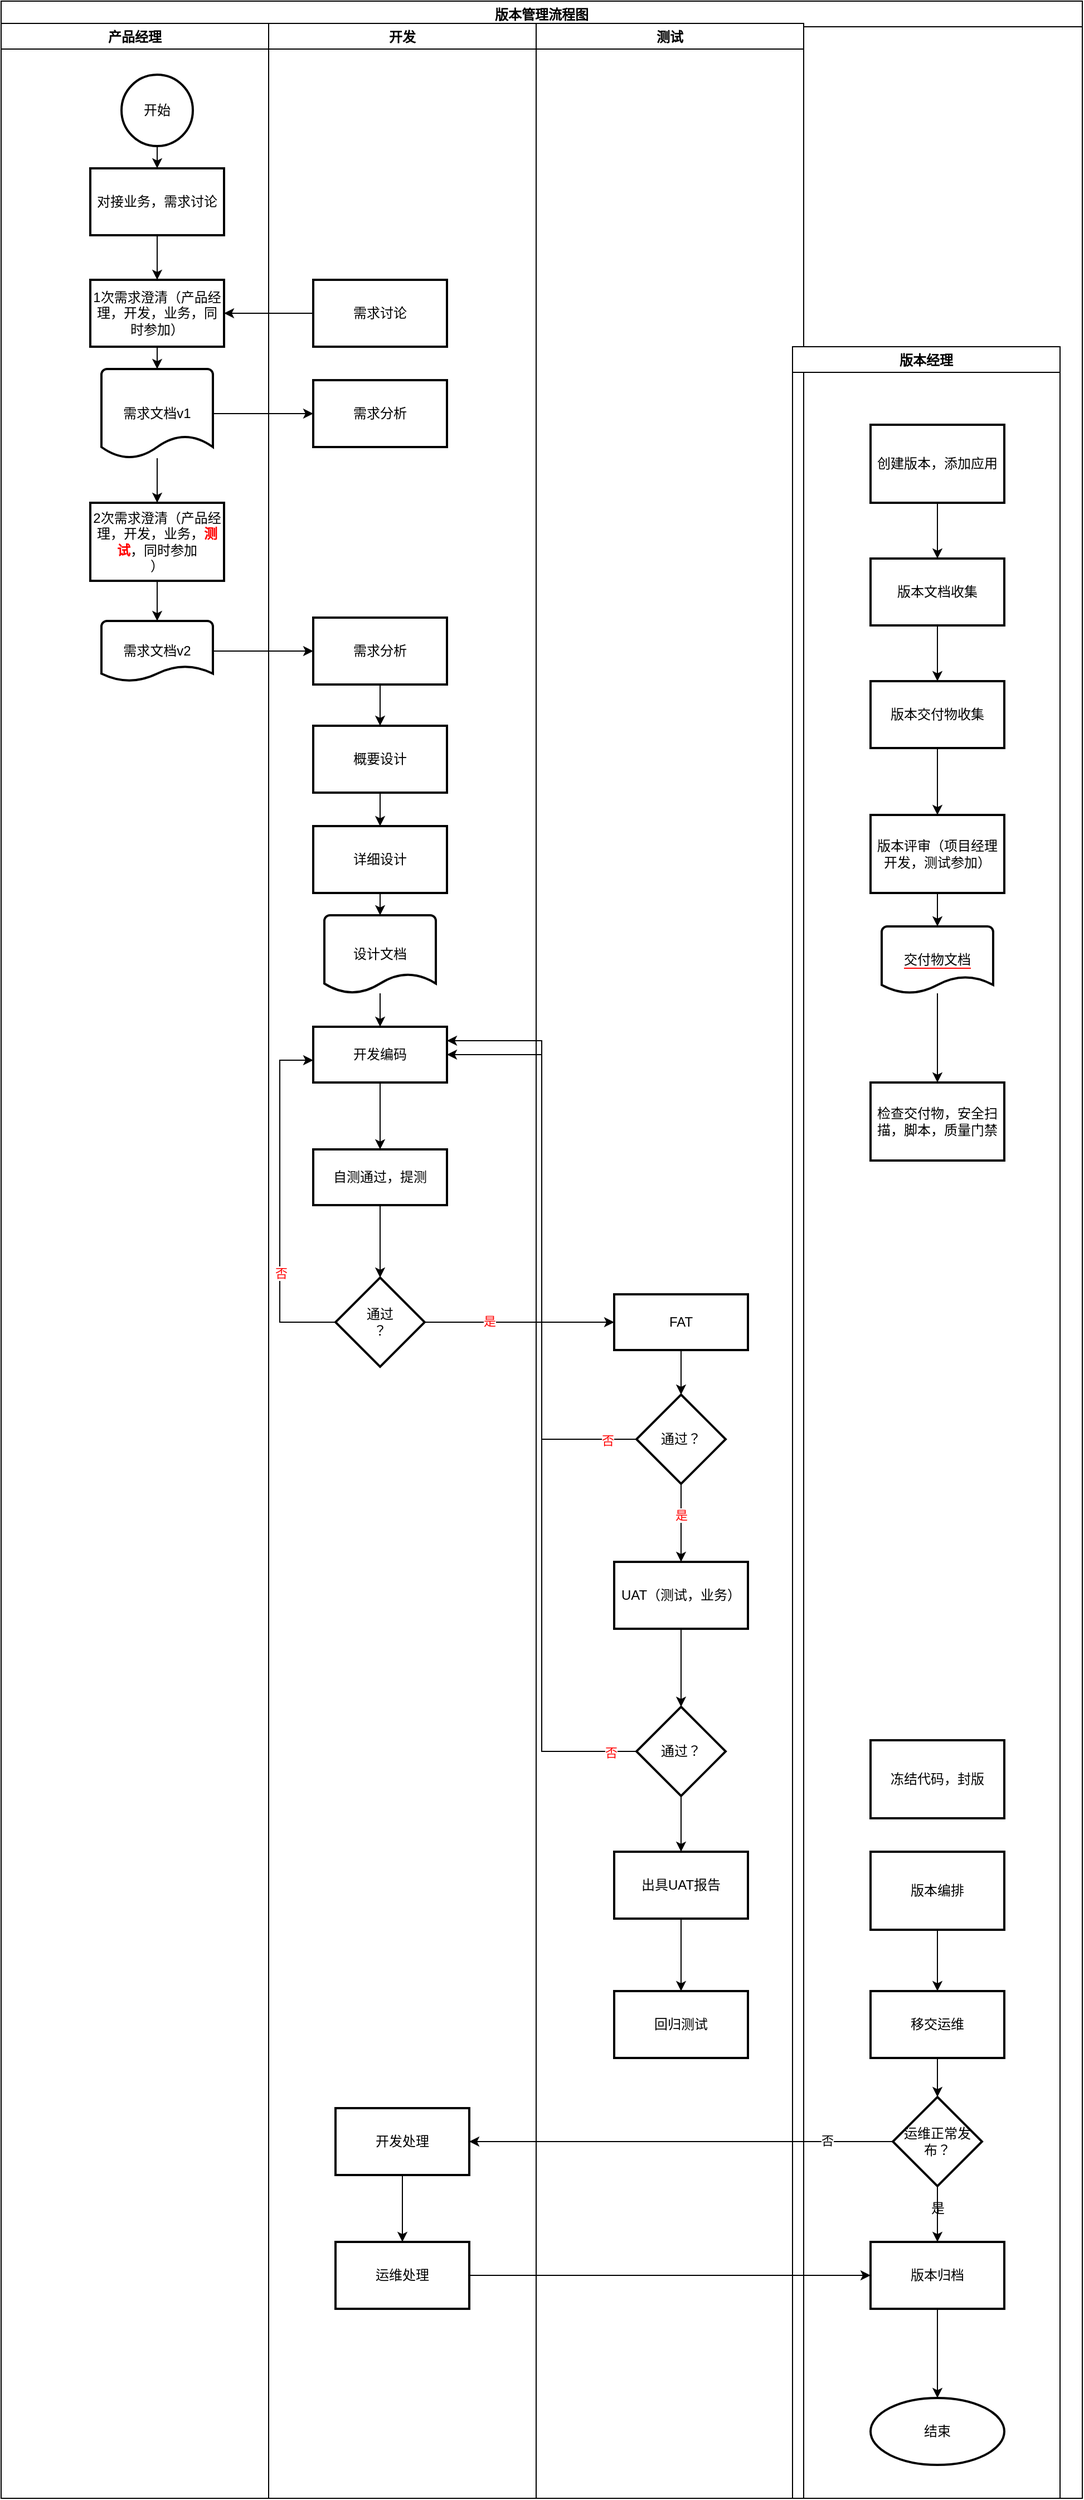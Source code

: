 <mxfile version="20.2.3" type="github">
  <diagram id="prtHgNgQTEPvFCAcTncT" name="Page-1">
    <mxGraphModel dx="2087" dy="2936" grid="1" gridSize="10" guides="1" tooltips="1" connect="1" arrows="1" fold="1" page="1" pageScale="1" pageWidth="827" pageHeight="1169" math="0" shadow="0">
      <root>
        <mxCell id="0" />
        <mxCell id="1" parent="0" />
        <mxCell id="lutoSb2hvt4KpB5OYZrL-9" value="版本管理流程图" style="swimlane;" vertex="1" parent="1">
          <mxGeometry x="-160" y="-1200" width="970" height="2240" as="geometry" />
        </mxCell>
        <mxCell id="lutoSb2hvt4KpB5OYZrL-10" value="开发" style="swimlane;" vertex="1" parent="lutoSb2hvt4KpB5OYZrL-9">
          <mxGeometry x="240" y="20" width="240" height="2220" as="geometry" />
        </mxCell>
        <mxCell id="lutoSb2hvt4KpB5OYZrL-53" value="需求讨论" style="whiteSpace=wrap;html=1;strokeWidth=2;" vertex="1" parent="lutoSb2hvt4KpB5OYZrL-10">
          <mxGeometry x="40" y="230" width="120" height="60" as="geometry" />
        </mxCell>
        <mxCell id="lutoSb2hvt4KpB5OYZrL-60" value="需求分析" style="whiteSpace=wrap;html=1;strokeWidth=2;" vertex="1" parent="lutoSb2hvt4KpB5OYZrL-10">
          <mxGeometry x="40" y="533" width="120" height="60" as="geometry" />
        </mxCell>
        <mxCell id="lutoSb2hvt4KpB5OYZrL-68" value="需求分析" style="whiteSpace=wrap;html=1;strokeWidth=2;" vertex="1" parent="lutoSb2hvt4KpB5OYZrL-10">
          <mxGeometry x="40" y="320" width="120" height="60" as="geometry" />
        </mxCell>
        <mxCell id="lutoSb2hvt4KpB5OYZrL-70" value="概要设计" style="whiteSpace=wrap;html=1;strokeWidth=2;" vertex="1" parent="lutoSb2hvt4KpB5OYZrL-10">
          <mxGeometry x="40" y="630" width="120" height="60" as="geometry" />
        </mxCell>
        <mxCell id="lutoSb2hvt4KpB5OYZrL-72" value="设计文档" style="strokeWidth=2;html=1;shape=mxgraph.flowchart.document2;whiteSpace=wrap;size=0.25;" vertex="1" parent="lutoSb2hvt4KpB5OYZrL-10">
          <mxGeometry x="50" y="800" width="100" height="70" as="geometry" />
        </mxCell>
        <mxCell id="lutoSb2hvt4KpB5OYZrL-74" style="edgeStyle=orthogonalEdgeStyle;rounded=0;orthogonalLoop=1;jettySize=auto;html=1;entryX=0.5;entryY=0;entryDx=0;entryDy=0;entryPerimeter=0;fontColor=#FF0000;" edge="1" parent="lutoSb2hvt4KpB5OYZrL-10" source="lutoSb2hvt4KpB5OYZrL-73" target="lutoSb2hvt4KpB5OYZrL-72">
          <mxGeometry relative="1" as="geometry" />
        </mxCell>
        <mxCell id="lutoSb2hvt4KpB5OYZrL-73" value="详细设计" style="whiteSpace=wrap;html=1;strokeWidth=2;" vertex="1" parent="lutoSb2hvt4KpB5OYZrL-10">
          <mxGeometry x="40" y="720" width="120" height="60" as="geometry" />
        </mxCell>
        <mxCell id="lutoSb2hvt4KpB5OYZrL-71" style="edgeStyle=orthogonalEdgeStyle;rounded=0;orthogonalLoop=1;jettySize=auto;html=1;fontColor=#FF0000;" edge="1" parent="lutoSb2hvt4KpB5OYZrL-10" source="lutoSb2hvt4KpB5OYZrL-70" target="lutoSb2hvt4KpB5OYZrL-73">
          <mxGeometry relative="1" as="geometry">
            <mxPoint x="100" y="760" as="targetPoint" />
          </mxGeometry>
        </mxCell>
        <mxCell id="lutoSb2hvt4KpB5OYZrL-80" value="" style="edgeStyle=orthogonalEdgeStyle;rounded=0;orthogonalLoop=1;jettySize=auto;html=1;fontColor=#FF0000;" edge="1" parent="lutoSb2hvt4KpB5OYZrL-10" source="lutoSb2hvt4KpB5OYZrL-77" target="lutoSb2hvt4KpB5OYZrL-79">
          <mxGeometry relative="1" as="geometry" />
        </mxCell>
        <mxCell id="lutoSb2hvt4KpB5OYZrL-77" value="开发编码" style="whiteSpace=wrap;html=1;strokeWidth=2;" vertex="1" parent="lutoSb2hvt4KpB5OYZrL-10">
          <mxGeometry x="40" y="900" width="120" height="50" as="geometry" />
        </mxCell>
        <mxCell id="lutoSb2hvt4KpB5OYZrL-78" value="" style="edgeStyle=orthogonalEdgeStyle;rounded=0;orthogonalLoop=1;jettySize=auto;html=1;fontColor=#FF0000;" edge="1" parent="lutoSb2hvt4KpB5OYZrL-10" source="lutoSb2hvt4KpB5OYZrL-72" target="lutoSb2hvt4KpB5OYZrL-77">
          <mxGeometry relative="1" as="geometry" />
        </mxCell>
        <mxCell id="lutoSb2hvt4KpB5OYZrL-79" value="自测通过，提测" style="whiteSpace=wrap;html=1;strokeWidth=2;" vertex="1" parent="lutoSb2hvt4KpB5OYZrL-10">
          <mxGeometry x="40" y="1010" width="120" height="50" as="geometry" />
        </mxCell>
        <mxCell id="lutoSb2hvt4KpB5OYZrL-141" value="开发处理" style="whiteSpace=wrap;html=1;strokeWidth=2;" vertex="1" parent="lutoSb2hvt4KpB5OYZrL-10">
          <mxGeometry x="60" y="1870" width="120" height="60" as="geometry" />
        </mxCell>
        <mxCell id="lutoSb2hvt4KpB5OYZrL-143" value="运维处理" style="whiteSpace=wrap;html=1;strokeWidth=2;" vertex="1" parent="lutoSb2hvt4KpB5OYZrL-10">
          <mxGeometry x="60" y="1990" width="120" height="60" as="geometry" />
        </mxCell>
        <mxCell id="lutoSb2hvt4KpB5OYZrL-144" value="" style="edgeStyle=orthogonalEdgeStyle;rounded=0;orthogonalLoop=1;jettySize=auto;html=1;fontColor=#000000;" edge="1" parent="lutoSb2hvt4KpB5OYZrL-10" source="lutoSb2hvt4KpB5OYZrL-141" target="lutoSb2hvt4KpB5OYZrL-143">
          <mxGeometry relative="1" as="geometry" />
        </mxCell>
        <mxCell id="lutoSb2hvt4KpB5OYZrL-11" value="测试" style="swimlane;startSize=23;" vertex="1" parent="lutoSb2hvt4KpB5OYZrL-9">
          <mxGeometry x="480" y="20" width="240" height="2220" as="geometry" />
        </mxCell>
        <mxCell id="lutoSb2hvt4KpB5OYZrL-86" value="FAT" style="whiteSpace=wrap;html=1;strokeWidth=2;" vertex="1" parent="lutoSb2hvt4KpB5OYZrL-11">
          <mxGeometry x="70" y="1140" width="120" height="50" as="geometry" />
        </mxCell>
        <mxCell id="lutoSb2hvt4KpB5OYZrL-100" value="UAT（测试，业务）" style="whiteSpace=wrap;html=1;strokeWidth=2;" vertex="1" parent="lutoSb2hvt4KpB5OYZrL-11">
          <mxGeometry x="70" y="1380" width="120" height="60" as="geometry" />
        </mxCell>
        <mxCell id="lutoSb2hvt4KpB5OYZrL-90" value="通过？" style="rhombus;whiteSpace=wrap;html=1;strokeWidth=2;" vertex="1" parent="lutoSb2hvt4KpB5OYZrL-11">
          <mxGeometry x="90" y="1230" width="80" height="80" as="geometry" />
        </mxCell>
        <mxCell id="lutoSb2hvt4KpB5OYZrL-91" value="" style="edgeStyle=orthogonalEdgeStyle;rounded=0;orthogonalLoop=1;jettySize=auto;html=1;fontColor=#FF0000;" edge="1" parent="lutoSb2hvt4KpB5OYZrL-11" source="lutoSb2hvt4KpB5OYZrL-86" target="lutoSb2hvt4KpB5OYZrL-90">
          <mxGeometry relative="1" as="geometry" />
        </mxCell>
        <mxCell id="lutoSb2hvt4KpB5OYZrL-101" value="" style="edgeStyle=orthogonalEdgeStyle;rounded=0;orthogonalLoop=1;jettySize=auto;html=1;fontColor=#FF0000;" edge="1" parent="lutoSb2hvt4KpB5OYZrL-11" source="lutoSb2hvt4KpB5OYZrL-90" target="lutoSb2hvt4KpB5OYZrL-100">
          <mxGeometry relative="1" as="geometry" />
        </mxCell>
        <mxCell id="lutoSb2hvt4KpB5OYZrL-104" value="是" style="edgeLabel;html=1;align=center;verticalAlign=middle;resizable=0;points=[];fontColor=#FF0000;" vertex="1" connectable="0" parent="lutoSb2hvt4KpB5OYZrL-101">
          <mxGeometry x="-0.218" relative="1" as="geometry">
            <mxPoint as="offset" />
          </mxGeometry>
        </mxCell>
        <mxCell id="lutoSb2hvt4KpB5OYZrL-108" value="出具UAT报告" style="whiteSpace=wrap;html=1;strokeWidth=2;" vertex="1" parent="lutoSb2hvt4KpB5OYZrL-11">
          <mxGeometry x="70" y="1640" width="120" height="60" as="geometry" />
        </mxCell>
        <mxCell id="lutoSb2hvt4KpB5OYZrL-124" value="回归测试" style="whiteSpace=wrap;html=1;strokeWidth=2;" vertex="1" parent="lutoSb2hvt4KpB5OYZrL-11">
          <mxGeometry x="70" y="1765" width="120" height="60" as="geometry" />
        </mxCell>
        <mxCell id="lutoSb2hvt4KpB5OYZrL-125" value="" style="edgeStyle=orthogonalEdgeStyle;rounded=0;orthogonalLoop=1;jettySize=auto;html=1;fontColor=#000000;" edge="1" parent="lutoSb2hvt4KpB5OYZrL-11" source="lutoSb2hvt4KpB5OYZrL-108" target="lutoSb2hvt4KpB5OYZrL-124">
          <mxGeometry relative="1" as="geometry" />
        </mxCell>
        <mxCell id="lutoSb2hvt4KpB5OYZrL-16" value="版本经理" style="swimlane;" vertex="1" parent="lutoSb2hvt4KpB5OYZrL-9">
          <mxGeometry x="710" y="310" width="240" height="1930" as="geometry" />
        </mxCell>
        <mxCell id="lutoSb2hvt4KpB5OYZrL-113" style="edgeStyle=orthogonalEdgeStyle;rounded=0;orthogonalLoop=1;jettySize=auto;html=1;entryX=0.5;entryY=0;entryDx=0;entryDy=0;fontColor=#FF0000;" edge="1" parent="lutoSb2hvt4KpB5OYZrL-16" source="lutoSb2hvt4KpB5OYZrL-84" target="lutoSb2hvt4KpB5OYZrL-85">
          <mxGeometry relative="1" as="geometry" />
        </mxCell>
        <mxCell id="lutoSb2hvt4KpB5OYZrL-84" value="创建版本，添加应用" style="whiteSpace=wrap;html=1;strokeWidth=2;" vertex="1" parent="lutoSb2hvt4KpB5OYZrL-16">
          <mxGeometry x="70" y="70" width="120" height="70" as="geometry" />
        </mxCell>
        <mxCell id="lutoSb2hvt4KpB5OYZrL-114" style="edgeStyle=orthogonalEdgeStyle;rounded=0;orthogonalLoop=1;jettySize=auto;html=1;exitX=0.5;exitY=1;exitDx=0;exitDy=0;entryX=0.5;entryY=0;entryDx=0;entryDy=0;fontColor=#FF0000;" edge="1" parent="lutoSb2hvt4KpB5OYZrL-16" source="lutoSb2hvt4KpB5OYZrL-85" target="lutoSb2hvt4KpB5OYZrL-102">
          <mxGeometry relative="1" as="geometry" />
        </mxCell>
        <mxCell id="lutoSb2hvt4KpB5OYZrL-85" value="版本文档收集" style="whiteSpace=wrap;html=1;strokeWidth=2;" vertex="1" parent="lutoSb2hvt4KpB5OYZrL-16">
          <mxGeometry x="70" y="190" width="120" height="60" as="geometry" />
        </mxCell>
        <mxCell id="lutoSb2hvt4KpB5OYZrL-115" style="edgeStyle=orthogonalEdgeStyle;rounded=0;orthogonalLoop=1;jettySize=auto;html=1;exitX=0.5;exitY=1;exitDx=0;exitDy=0;entryX=0.5;entryY=0;entryDx=0;entryDy=0;fontColor=#FF0000;" edge="1" parent="lutoSb2hvt4KpB5OYZrL-16" source="lutoSb2hvt4KpB5OYZrL-102" target="lutoSb2hvt4KpB5OYZrL-103">
          <mxGeometry relative="1" as="geometry" />
        </mxCell>
        <mxCell id="lutoSb2hvt4KpB5OYZrL-102" value="版本交付物收集" style="whiteSpace=wrap;html=1;strokeWidth=2;" vertex="1" parent="lutoSb2hvt4KpB5OYZrL-16">
          <mxGeometry x="70" y="300" width="120" height="60" as="geometry" />
        </mxCell>
        <mxCell id="lutoSb2hvt4KpB5OYZrL-117" style="edgeStyle=orthogonalEdgeStyle;rounded=0;orthogonalLoop=1;jettySize=auto;html=1;entryX=0.5;entryY=0;entryDx=0;entryDy=0;entryPerimeter=0;fontColor=#FF0000;" edge="1" parent="lutoSb2hvt4KpB5OYZrL-16" source="lutoSb2hvt4KpB5OYZrL-103" target="lutoSb2hvt4KpB5OYZrL-116">
          <mxGeometry relative="1" as="geometry" />
        </mxCell>
        <mxCell id="lutoSb2hvt4KpB5OYZrL-103" value="版本评审（项目经理开发，测试参加）" style="whiteSpace=wrap;html=1;strokeWidth=2;" vertex="1" parent="lutoSb2hvt4KpB5OYZrL-16">
          <mxGeometry x="70" y="420" width="120" height="70" as="geometry" />
        </mxCell>
        <mxCell id="lutoSb2hvt4KpB5OYZrL-119" value="" style="edgeStyle=orthogonalEdgeStyle;rounded=0;orthogonalLoop=1;jettySize=auto;html=1;fontColor=#000000;entryX=0.5;entryY=0;entryDx=0;entryDy=0;" edge="1" parent="lutoSb2hvt4KpB5OYZrL-16" source="lutoSb2hvt4KpB5OYZrL-116" target="lutoSb2hvt4KpB5OYZrL-120">
          <mxGeometry relative="1" as="geometry">
            <mxPoint x="130" y="660" as="targetPoint" />
          </mxGeometry>
        </mxCell>
        <mxCell id="lutoSb2hvt4KpB5OYZrL-116" value="&lt;font style=&quot;background-color: rgb(255, 255, 255);&quot; color=&quot;#000000&quot;&gt;交付物文档&lt;/font&gt;" style="strokeWidth=2;html=1;shape=mxgraph.flowchart.document2;whiteSpace=wrap;size=0.25;labelBackgroundColor=#FF0000;fontColor=#FF0000;align=center;" vertex="1" parent="lutoSb2hvt4KpB5OYZrL-16">
          <mxGeometry x="80" y="520" width="100" height="60" as="geometry" />
        </mxCell>
        <mxCell id="lutoSb2hvt4KpB5OYZrL-120" value="检查交付物，安全扫描，脚本，质量门禁" style="whiteSpace=wrap;html=1;strokeWidth=2;" vertex="1" parent="lutoSb2hvt4KpB5OYZrL-16">
          <mxGeometry x="70" y="660" width="120" height="70" as="geometry" />
        </mxCell>
        <mxCell id="lutoSb2hvt4KpB5OYZrL-122" value="冻结代码，封版" style="whiteSpace=wrap;html=1;strokeWidth=2;" vertex="1" parent="lutoSb2hvt4KpB5OYZrL-16">
          <mxGeometry x="70" y="1250" width="120" height="70" as="geometry" />
        </mxCell>
        <mxCell id="lutoSb2hvt4KpB5OYZrL-126" value="版本编排" style="whiteSpace=wrap;html=1;strokeWidth=2;" vertex="1" parent="lutoSb2hvt4KpB5OYZrL-16">
          <mxGeometry x="70" y="1350" width="120" height="70" as="geometry" />
        </mxCell>
        <mxCell id="lutoSb2hvt4KpB5OYZrL-132" value="" style="edgeStyle=orthogonalEdgeStyle;rounded=0;orthogonalLoop=1;jettySize=auto;html=1;fontColor=#000000;" edge="1" parent="lutoSb2hvt4KpB5OYZrL-16" source="lutoSb2hvt4KpB5OYZrL-127" target="lutoSb2hvt4KpB5OYZrL-131">
          <mxGeometry relative="1" as="geometry" />
        </mxCell>
        <mxCell id="lutoSb2hvt4KpB5OYZrL-127" value="移交运维" style="whiteSpace=wrap;html=1;strokeWidth=2;" vertex="1" parent="lutoSb2hvt4KpB5OYZrL-16">
          <mxGeometry x="70" y="1475" width="120" height="60" as="geometry" />
        </mxCell>
        <mxCell id="lutoSb2hvt4KpB5OYZrL-128" value="" style="edgeStyle=orthogonalEdgeStyle;rounded=0;orthogonalLoop=1;jettySize=auto;html=1;fontColor=#000000;" edge="1" parent="lutoSb2hvt4KpB5OYZrL-16" source="lutoSb2hvt4KpB5OYZrL-126" target="lutoSb2hvt4KpB5OYZrL-127">
          <mxGeometry relative="1" as="geometry" />
        </mxCell>
        <mxCell id="lutoSb2hvt4KpB5OYZrL-131" value="运维正常发布？" style="rhombus;whiteSpace=wrap;html=1;strokeWidth=2;" vertex="1" parent="lutoSb2hvt4KpB5OYZrL-16">
          <mxGeometry x="90" y="1570" width="80" height="80" as="geometry" />
        </mxCell>
        <mxCell id="lutoSb2hvt4KpB5OYZrL-139" value="" style="edgeStyle=orthogonalEdgeStyle;rounded=0;orthogonalLoop=1;jettySize=auto;html=1;fontColor=#000000;" edge="1" parent="lutoSb2hvt4KpB5OYZrL-16" source="lutoSb2hvt4KpB5OYZrL-135" target="lutoSb2hvt4KpB5OYZrL-138">
          <mxGeometry relative="1" as="geometry" />
        </mxCell>
        <mxCell id="lutoSb2hvt4KpB5OYZrL-135" value="版本归档" style="whiteSpace=wrap;html=1;strokeWidth=2;" vertex="1" parent="lutoSb2hvt4KpB5OYZrL-16">
          <mxGeometry x="70" y="1700" width="120" height="60" as="geometry" />
        </mxCell>
        <mxCell id="lutoSb2hvt4KpB5OYZrL-136" value="" style="edgeStyle=orthogonalEdgeStyle;rounded=0;orthogonalLoop=1;jettySize=auto;html=1;fontColor=#000000;" edge="1" parent="lutoSb2hvt4KpB5OYZrL-16" source="lutoSb2hvt4KpB5OYZrL-131" target="lutoSb2hvt4KpB5OYZrL-135">
          <mxGeometry relative="1" as="geometry" />
        </mxCell>
        <mxCell id="lutoSb2hvt4KpB5OYZrL-138" value="结束" style="ellipse;whiteSpace=wrap;html=1;strokeWidth=2;" vertex="1" parent="lutoSb2hvt4KpB5OYZrL-16">
          <mxGeometry x="70" y="1840" width="120" height="60" as="geometry" />
        </mxCell>
        <mxCell id="lutoSb2hvt4KpB5OYZrL-21" value="产品经理" style="swimlane;" vertex="1" parent="lutoSb2hvt4KpB5OYZrL-9">
          <mxGeometry y="20" width="240" height="2220" as="geometry" />
        </mxCell>
        <mxCell id="lutoSb2hvt4KpB5OYZrL-22" value="开始&lt;br&gt;" style="strokeWidth=2;html=1;shape=mxgraph.flowchart.start_2;whiteSpace=wrap;" vertex="1" parent="lutoSb2hvt4KpB5OYZrL-21">
          <mxGeometry x="108" y="46" width="64" height="64" as="geometry" />
        </mxCell>
        <mxCell id="lutoSb2hvt4KpB5OYZrL-29" value="对接业务，需求讨论" style="whiteSpace=wrap;html=1;strokeWidth=2;" vertex="1" parent="lutoSb2hvt4KpB5OYZrL-21">
          <mxGeometry x="80" y="130" width="120" height="60" as="geometry" />
        </mxCell>
        <mxCell id="lutoSb2hvt4KpB5OYZrL-30" value="" style="edgeStyle=orthogonalEdgeStyle;rounded=0;orthogonalLoop=1;jettySize=auto;html=1;" edge="1" parent="lutoSb2hvt4KpB5OYZrL-21" source="lutoSb2hvt4KpB5OYZrL-22" target="lutoSb2hvt4KpB5OYZrL-29">
          <mxGeometry relative="1" as="geometry" />
        </mxCell>
        <mxCell id="lutoSb2hvt4KpB5OYZrL-31" value="1次需求澄清（产品经理，开发，业务，同时参加）" style="whiteSpace=wrap;html=1;strokeWidth=2;" vertex="1" parent="lutoSb2hvt4KpB5OYZrL-21">
          <mxGeometry x="80" y="230" width="120" height="60" as="geometry" />
        </mxCell>
        <mxCell id="lutoSb2hvt4KpB5OYZrL-32" value="" style="edgeStyle=orthogonalEdgeStyle;rounded=0;orthogonalLoop=1;jettySize=auto;html=1;" edge="1" parent="lutoSb2hvt4KpB5OYZrL-21" source="lutoSb2hvt4KpB5OYZrL-29" target="lutoSb2hvt4KpB5OYZrL-31">
          <mxGeometry relative="1" as="geometry" />
        </mxCell>
        <mxCell id="lutoSb2hvt4KpB5OYZrL-63" style="edgeStyle=orthogonalEdgeStyle;rounded=0;orthogonalLoop=1;jettySize=auto;html=1;entryX=0.5;entryY=0;entryDx=0;entryDy=0;entryPerimeter=0;fontColor=#FF0000;" edge="1" parent="lutoSb2hvt4KpB5OYZrL-21" source="lutoSb2hvt4KpB5OYZrL-55" target="lutoSb2hvt4KpB5OYZrL-58">
          <mxGeometry relative="1" as="geometry" />
        </mxCell>
        <mxCell id="lutoSb2hvt4KpB5OYZrL-55" value="2次需求澄清（产品经理，开发，业务，&lt;b&gt;&lt;font color=&quot;#ff0000&quot;&gt;测试&lt;/font&gt;&lt;/b&gt;，同时参加&lt;br&gt;）" style="whiteSpace=wrap;html=1;strokeWidth=2;" vertex="1" parent="lutoSb2hvt4KpB5OYZrL-21">
          <mxGeometry x="80" y="430" width="120" height="70" as="geometry" />
        </mxCell>
        <mxCell id="lutoSb2hvt4KpB5OYZrL-58" value="需求文档v2" style="strokeWidth=2;html=1;shape=mxgraph.flowchart.document2;whiteSpace=wrap;size=0.25;" vertex="1" parent="lutoSb2hvt4KpB5OYZrL-21">
          <mxGeometry x="90" y="536" width="100" height="54" as="geometry" />
        </mxCell>
        <mxCell id="lutoSb2hvt4KpB5OYZrL-64" style="edgeStyle=orthogonalEdgeStyle;rounded=0;orthogonalLoop=1;jettySize=auto;html=1;entryX=0.5;entryY=0;entryDx=0;entryDy=0;fontColor=#FF0000;" edge="1" parent="lutoSb2hvt4KpB5OYZrL-21" source="lutoSb2hvt4KpB5OYZrL-34" target="lutoSb2hvt4KpB5OYZrL-55">
          <mxGeometry relative="1" as="geometry" />
        </mxCell>
        <mxCell id="lutoSb2hvt4KpB5OYZrL-34" value="需求文档v1" style="strokeWidth=2;html=1;shape=mxgraph.flowchart.document2;whiteSpace=wrap;size=0.25;" vertex="1" parent="lutoSb2hvt4KpB5OYZrL-21">
          <mxGeometry x="90" y="310" width="100" height="80" as="geometry" />
        </mxCell>
        <mxCell id="lutoSb2hvt4KpB5OYZrL-33" style="edgeStyle=orthogonalEdgeStyle;rounded=0;orthogonalLoop=1;jettySize=auto;html=1;" edge="1" parent="lutoSb2hvt4KpB5OYZrL-21" source="lutoSb2hvt4KpB5OYZrL-31" target="lutoSb2hvt4KpB5OYZrL-34">
          <mxGeometry relative="1" as="geometry">
            <mxPoint x="370" y="260" as="targetPoint" />
          </mxGeometry>
        </mxCell>
        <mxCell id="lutoSb2hvt4KpB5OYZrL-61" value="" style="edgeStyle=orthogonalEdgeStyle;rounded=0;orthogonalLoop=1;jettySize=auto;html=1;fontColor=#FF0000;" edge="1" parent="lutoSb2hvt4KpB5OYZrL-9" source="lutoSb2hvt4KpB5OYZrL-58" target="lutoSb2hvt4KpB5OYZrL-60">
          <mxGeometry relative="1" as="geometry" />
        </mxCell>
        <mxCell id="lutoSb2hvt4KpB5OYZrL-66" style="edgeStyle=orthogonalEdgeStyle;rounded=0;orthogonalLoop=1;jettySize=auto;html=1;fontColor=#FF0000;" edge="1" parent="lutoSb2hvt4KpB5OYZrL-9" source="lutoSb2hvt4KpB5OYZrL-53" target="lutoSb2hvt4KpB5OYZrL-31">
          <mxGeometry relative="1" as="geometry" />
        </mxCell>
        <mxCell id="lutoSb2hvt4KpB5OYZrL-92" style="edgeStyle=orthogonalEdgeStyle;rounded=0;orthogonalLoop=1;jettySize=auto;html=1;entryX=1;entryY=0.25;entryDx=0;entryDy=0;fontColor=#FF0000;" edge="1" parent="lutoSb2hvt4KpB5OYZrL-9" source="lutoSb2hvt4KpB5OYZrL-90" target="lutoSb2hvt4KpB5OYZrL-77">
          <mxGeometry relative="1" as="geometry" />
        </mxCell>
        <mxCell id="lutoSb2hvt4KpB5OYZrL-93" value="否" style="edgeLabel;html=1;align=center;verticalAlign=middle;resizable=0;points=[];fontColor=#FF0000;" vertex="1" connectable="0" parent="lutoSb2hvt4KpB5OYZrL-92">
          <mxGeometry x="-0.902" y="1" relative="1" as="geometry">
            <mxPoint as="offset" />
          </mxGeometry>
        </mxCell>
        <mxCell id="lutoSb2hvt4KpB5OYZrL-140" style="edgeStyle=orthogonalEdgeStyle;rounded=0;orthogonalLoop=1;jettySize=auto;html=1;fontColor=#000000;entryX=1;entryY=0.5;entryDx=0;entryDy=0;" edge="1" parent="lutoSb2hvt4KpB5OYZrL-9" source="lutoSb2hvt4KpB5OYZrL-131" target="lutoSb2hvt4KpB5OYZrL-141">
          <mxGeometry relative="1" as="geometry">
            <mxPoint x="370" y="1920" as="targetPoint" />
          </mxGeometry>
        </mxCell>
        <mxCell id="lutoSb2hvt4KpB5OYZrL-146" value="否" style="edgeLabel;html=1;align=center;verticalAlign=middle;resizable=0;points=[];fontColor=#000000;" vertex="1" connectable="0" parent="lutoSb2hvt4KpB5OYZrL-140">
          <mxGeometry x="-0.69" y="-1" relative="1" as="geometry">
            <mxPoint as="offset" />
          </mxGeometry>
        </mxCell>
        <mxCell id="lutoSb2hvt4KpB5OYZrL-145" style="edgeStyle=orthogonalEdgeStyle;rounded=0;orthogonalLoop=1;jettySize=auto;html=1;entryX=0;entryY=0.5;entryDx=0;entryDy=0;fontColor=#000000;" edge="1" parent="lutoSb2hvt4KpB5OYZrL-9" source="lutoSb2hvt4KpB5OYZrL-143" target="lutoSb2hvt4KpB5OYZrL-135">
          <mxGeometry relative="1" as="geometry" />
        </mxCell>
        <mxCell id="lutoSb2hvt4KpB5OYZrL-67" style="edgeStyle=orthogonalEdgeStyle;rounded=0;orthogonalLoop=1;jettySize=auto;html=1;fontColor=#FF0000;" edge="1" parent="1" source="lutoSb2hvt4KpB5OYZrL-34">
          <mxGeometry relative="1" as="geometry">
            <mxPoint x="120" y="-830" as="targetPoint" />
          </mxGeometry>
        </mxCell>
        <mxCell id="lutoSb2hvt4KpB5OYZrL-69" style="edgeStyle=orthogonalEdgeStyle;rounded=0;orthogonalLoop=1;jettySize=auto;html=1;fontColor=#FF0000;" edge="1" parent="1" source="lutoSb2hvt4KpB5OYZrL-60">
          <mxGeometry relative="1" as="geometry">
            <mxPoint x="180" y="-550" as="targetPoint" />
          </mxGeometry>
        </mxCell>
        <mxCell id="lutoSb2hvt4KpB5OYZrL-89" style="edgeStyle=orthogonalEdgeStyle;rounded=0;orthogonalLoop=1;jettySize=auto;html=1;fontColor=#FF0000;entryX=0;entryY=0.5;entryDx=0;entryDy=0;" edge="1" parent="1" source="lutoSb2hvt4KpB5OYZrL-87" target="lutoSb2hvt4KpB5OYZrL-86">
          <mxGeometry relative="1" as="geometry">
            <mxPoint x="380" y="-15" as="targetPoint" />
          </mxGeometry>
        </mxCell>
        <mxCell id="lutoSb2hvt4KpB5OYZrL-94" value="是" style="edgeLabel;html=1;align=center;verticalAlign=middle;resizable=0;points=[];fontColor=#FF0000;" vertex="1" connectable="0" parent="lutoSb2hvt4KpB5OYZrL-89">
          <mxGeometry x="-0.318" y="1" relative="1" as="geometry">
            <mxPoint as="offset" />
          </mxGeometry>
        </mxCell>
        <mxCell id="lutoSb2hvt4KpB5OYZrL-98" style="edgeStyle=orthogonalEdgeStyle;rounded=0;orthogonalLoop=1;jettySize=auto;html=1;exitX=0;exitY=0.5;exitDx=0;exitDy=0;fontColor=#FF0000;" edge="1" parent="1" source="lutoSb2hvt4KpB5OYZrL-87" target="lutoSb2hvt4KpB5OYZrL-77">
          <mxGeometry relative="1" as="geometry">
            <mxPoint x="103" y="-228" as="targetPoint" />
            <Array as="points">
              <mxPoint x="90" y="-15" />
              <mxPoint x="90" y="-250" />
            </Array>
          </mxGeometry>
        </mxCell>
        <mxCell id="lutoSb2hvt4KpB5OYZrL-99" value="否" style="edgeLabel;html=1;align=center;verticalAlign=middle;resizable=0;points=[];fontColor=#FF0000;" vertex="1" connectable="0" parent="lutoSb2hvt4KpB5OYZrL-98">
          <mxGeometry x="-0.403" y="-1" relative="1" as="geometry">
            <mxPoint as="offset" />
          </mxGeometry>
        </mxCell>
        <mxCell id="lutoSb2hvt4KpB5OYZrL-87" value="通过&lt;br&gt;？" style="rhombus;whiteSpace=wrap;html=1;strokeWidth=2;" vertex="1" parent="1">
          <mxGeometry x="140" y="-55" width="80" height="80" as="geometry" />
        </mxCell>
        <mxCell id="lutoSb2hvt4KpB5OYZrL-88" value="" style="edgeStyle=orthogonalEdgeStyle;rounded=0;orthogonalLoop=1;jettySize=auto;html=1;fontColor=#FF0000;" edge="1" parent="1" source="lutoSb2hvt4KpB5OYZrL-79" target="lutoSb2hvt4KpB5OYZrL-87">
          <mxGeometry relative="1" as="geometry" />
        </mxCell>
        <mxCell id="lutoSb2hvt4KpB5OYZrL-109" value="" style="edgeStyle=orthogonalEdgeStyle;rounded=0;orthogonalLoop=1;jettySize=auto;html=1;fontColor=#FF0000;" edge="1" parent="1" source="lutoSb2hvt4KpB5OYZrL-106" target="lutoSb2hvt4KpB5OYZrL-108">
          <mxGeometry relative="1" as="geometry" />
        </mxCell>
        <mxCell id="lutoSb2hvt4KpB5OYZrL-110" style="edgeStyle=orthogonalEdgeStyle;rounded=0;orthogonalLoop=1;jettySize=auto;html=1;entryX=1;entryY=0.5;entryDx=0;entryDy=0;fontColor=#FF0000;" edge="1" parent="1" source="lutoSb2hvt4KpB5OYZrL-106" target="lutoSb2hvt4KpB5OYZrL-77">
          <mxGeometry relative="1" as="geometry" />
        </mxCell>
        <mxCell id="lutoSb2hvt4KpB5OYZrL-112" value="否" style="edgeLabel;html=1;align=center;verticalAlign=middle;resizable=0;points=[];fontColor=#FF0000;" vertex="1" connectable="0" parent="lutoSb2hvt4KpB5OYZrL-110">
          <mxGeometry x="-0.942" y="1" relative="1" as="geometry">
            <mxPoint as="offset" />
          </mxGeometry>
        </mxCell>
        <mxCell id="lutoSb2hvt4KpB5OYZrL-106" value="通过？" style="rhombus;whiteSpace=wrap;html=1;strokeWidth=2;" vertex="1" parent="1">
          <mxGeometry x="410" y="330" width="80" height="80" as="geometry" />
        </mxCell>
        <mxCell id="lutoSb2hvt4KpB5OYZrL-107" value="" style="edgeStyle=orthogonalEdgeStyle;rounded=0;orthogonalLoop=1;jettySize=auto;html=1;fontColor=#FF0000;" edge="1" parent="1" source="lutoSb2hvt4KpB5OYZrL-100" target="lutoSb2hvt4KpB5OYZrL-106">
          <mxGeometry relative="1" as="geometry" />
        </mxCell>
        <mxCell id="lutoSb2hvt4KpB5OYZrL-137" value="是" style="text;html=1;align=center;verticalAlign=middle;resizable=0;points=[];autosize=1;strokeColor=none;fillColor=none;fontColor=#000000;" vertex="1" parent="1">
          <mxGeometry x="660" y="765" width="40" height="30" as="geometry" />
        </mxCell>
      </root>
    </mxGraphModel>
  </diagram>
</mxfile>

